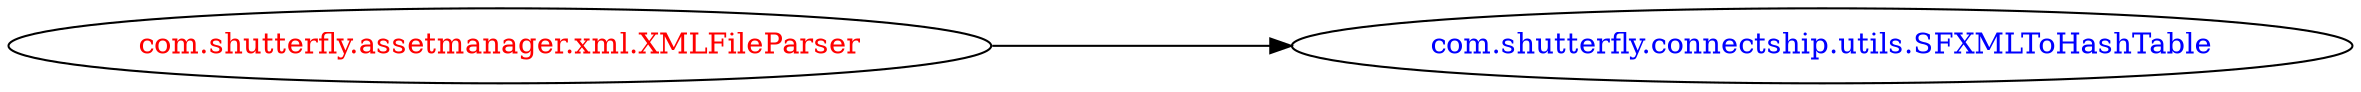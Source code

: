 digraph dependencyGraph {
 concentrate=true;
 ranksep="2.0";
 rankdir="LR"; 
 splines="ortho";
"com.shutterfly.assetmanager.xml.XMLFileParser" [fontcolor="red"];
"com.shutterfly.connectship.utils.SFXMLToHashTable" [ fontcolor="blue" ];
"com.shutterfly.assetmanager.xml.XMLFileParser"->"com.shutterfly.connectship.utils.SFXMLToHashTable";
}